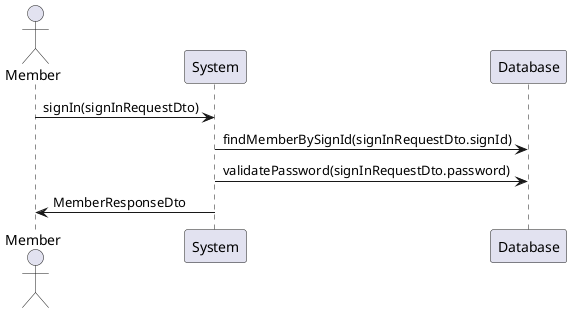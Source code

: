 @startuml
actor Member
participant System
participant DBMS as "Database"

Member -> System: signIn(signInRequestDto)
System -> DBMS: findMemberBySignId(signInRequestDto.signId)
System -> DBMS: validatePassword(signInRequestDto.password)
System -> Member: MemberResponseDto
@enduml
